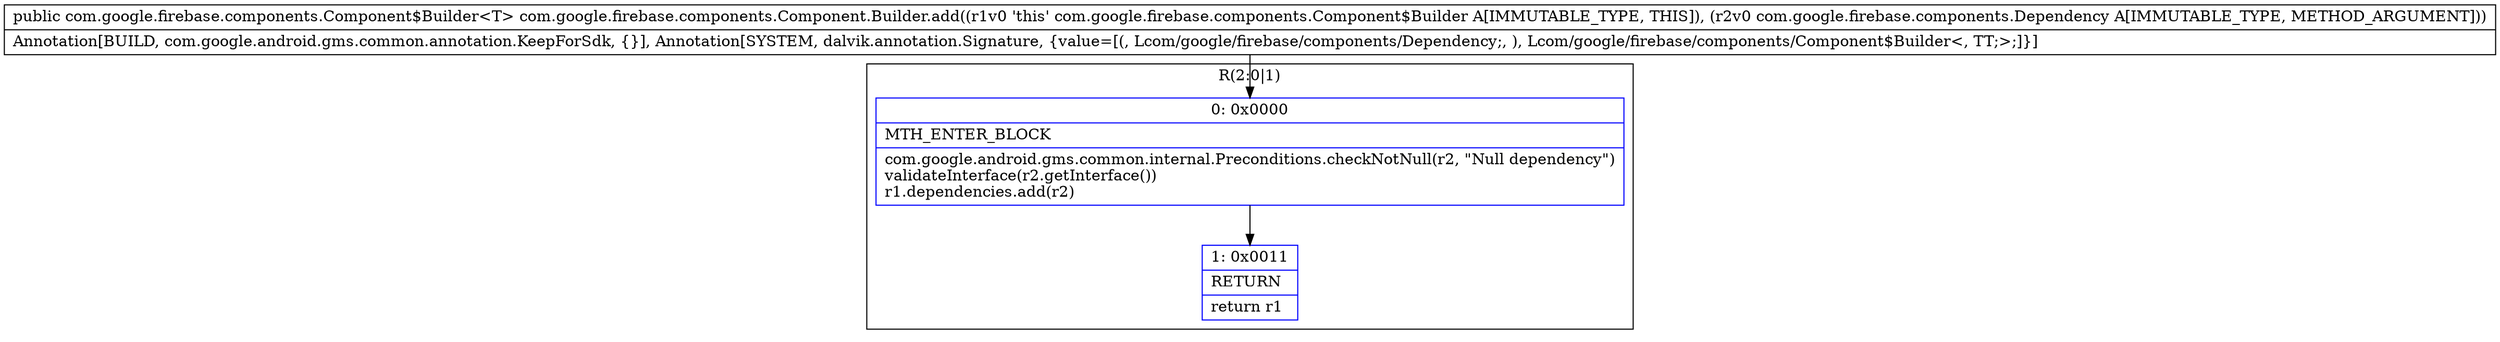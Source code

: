 digraph "CFG forcom.google.firebase.components.Component.Builder.add(Lcom\/google\/firebase\/components\/Dependency;)Lcom\/google\/firebase\/components\/Component$Builder;" {
subgraph cluster_Region_975130243 {
label = "R(2:0|1)";
node [shape=record,color=blue];
Node_0 [shape=record,label="{0\:\ 0x0000|MTH_ENTER_BLOCK\l|com.google.android.gms.common.internal.Preconditions.checkNotNull(r2, \"Null dependency\")\lvalidateInterface(r2.getInterface())\lr1.dependencies.add(r2)\l}"];
Node_1 [shape=record,label="{1\:\ 0x0011|RETURN\l|return r1\l}"];
}
MethodNode[shape=record,label="{public com.google.firebase.components.Component$Builder\<T\> com.google.firebase.components.Component.Builder.add((r1v0 'this' com.google.firebase.components.Component$Builder A[IMMUTABLE_TYPE, THIS]), (r2v0 com.google.firebase.components.Dependency A[IMMUTABLE_TYPE, METHOD_ARGUMENT]))  | Annotation[BUILD, com.google.android.gms.common.annotation.KeepForSdk, \{\}], Annotation[SYSTEM, dalvik.annotation.Signature, \{value=[(, Lcom\/google\/firebase\/components\/Dependency;, ), Lcom\/google\/firebase\/components\/Component$Builder\<, TT;\>;]\}]\l}"];
MethodNode -> Node_0;
Node_0 -> Node_1;
}

